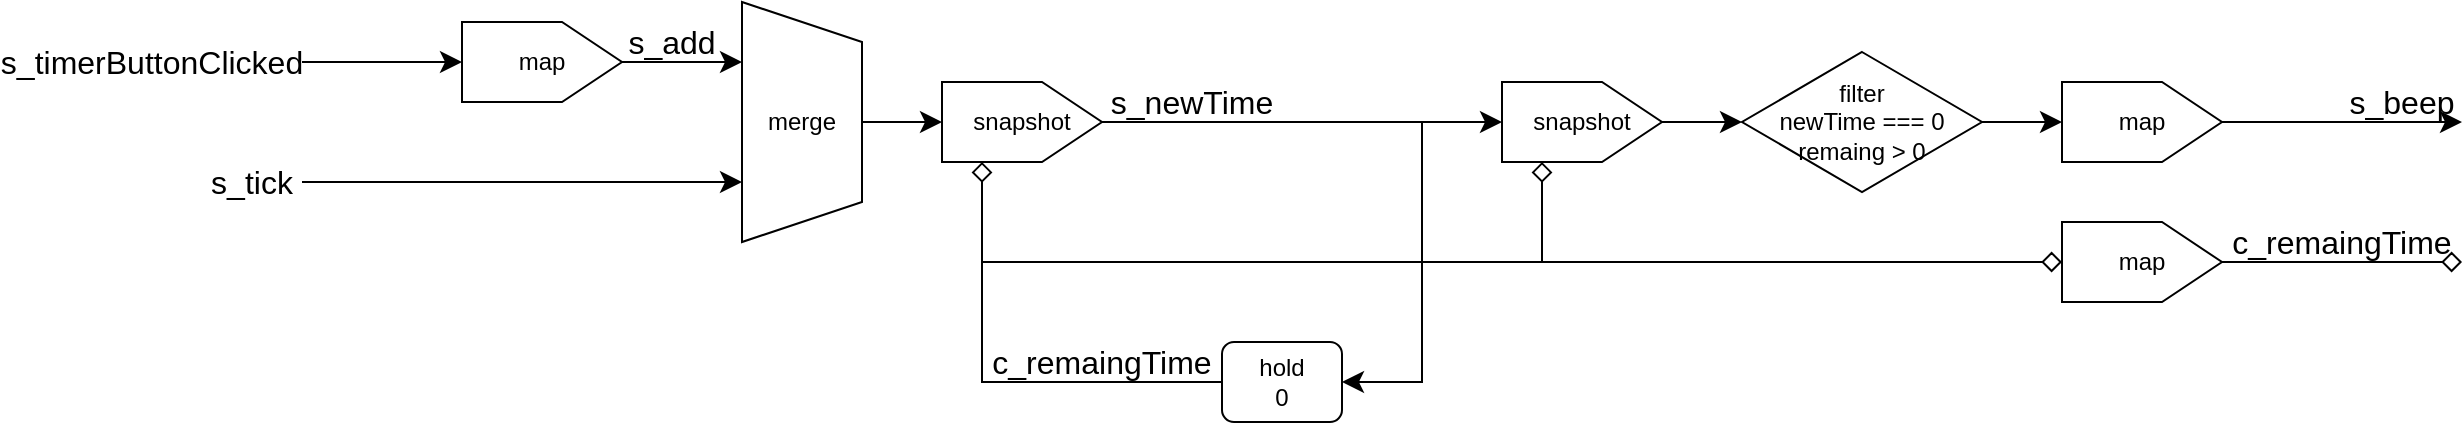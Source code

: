 <mxfile version="24.7.7">
  <diagram name="ページ1" id="rdPiQkZG8qqKdzL-sWE9">
    <mxGraphModel dx="1991" dy="783" grid="1" gridSize="10" guides="1" tooltips="1" connect="1" arrows="1" fold="1" page="0" pageScale="1" pageWidth="827" pageHeight="1169" math="0" shadow="0">
      <root>
        <mxCell id="0" />
        <mxCell id="1" parent="0" />
        <mxCell id="na1GcMEUGRaOm5ql-4mH-4" style="edgeStyle=none;curved=1;rounded=0;orthogonalLoop=1;jettySize=auto;html=1;entryX=0.5;entryY=0;entryDx=0;entryDy=0;fontSize=12;startSize=8;endSize=8;" edge="1" parent="1" source="na1GcMEUGRaOm5ql-4mH-1" target="na1GcMEUGRaOm5ql-4mH-3">
          <mxGeometry relative="1" as="geometry" />
        </mxCell>
        <mxCell id="na1GcMEUGRaOm5ql-4mH-1" value="s_timerButtonClicked" style="text;html=1;align=center;verticalAlign=middle;whiteSpace=wrap;rounded=0;fontSize=16;" vertex="1" parent="1">
          <mxGeometry x="-110" y="70" width="150" height="20" as="geometry" />
        </mxCell>
        <mxCell id="na1GcMEUGRaOm5ql-4mH-8" style="edgeStyle=none;curved=1;rounded=0;orthogonalLoop=1;jettySize=auto;html=1;entryX=0.75;entryY=1;entryDx=0;entryDy=0;fontSize=12;startSize=8;endSize=8;" edge="1" parent="1" source="na1GcMEUGRaOm5ql-4mH-2" target="na1GcMEUGRaOm5ql-4mH-5">
          <mxGeometry relative="1" as="geometry" />
        </mxCell>
        <mxCell id="na1GcMEUGRaOm5ql-4mH-2" value="s_tick" style="text;html=1;align=center;verticalAlign=middle;whiteSpace=wrap;rounded=0;fontSize=16;" vertex="1" parent="1">
          <mxGeometry x="-10" y="130" width="50" height="20" as="geometry" />
        </mxCell>
        <mxCell id="na1GcMEUGRaOm5ql-4mH-6" style="edgeStyle=none;curved=1;rounded=0;orthogonalLoop=1;jettySize=auto;html=1;exitX=0.5;exitY=1;exitDx=0;exitDy=0;fontSize=12;startSize=8;endSize=8;entryX=0.25;entryY=1;entryDx=0;entryDy=0;" edge="1" parent="1" source="na1GcMEUGRaOm5ql-4mH-3" target="na1GcMEUGRaOm5ql-4mH-5">
          <mxGeometry relative="1" as="geometry">
            <mxPoint x="280" y="80" as="targetPoint" />
          </mxGeometry>
        </mxCell>
        <mxCell id="na1GcMEUGRaOm5ql-4mH-3" value="map" style="shape=offPageConnector;whiteSpace=wrap;html=1;direction=north;" vertex="1" parent="1">
          <mxGeometry x="120" y="60" width="80" height="40" as="geometry" />
        </mxCell>
        <mxCell id="na1GcMEUGRaOm5ql-4mH-10" style="edgeStyle=none;curved=1;rounded=0;orthogonalLoop=1;jettySize=auto;html=1;exitX=0.5;exitY=0;exitDx=0;exitDy=0;entryX=0.5;entryY=0;entryDx=0;entryDy=0;fontSize=12;startSize=8;endSize=8;" edge="1" parent="1" source="na1GcMEUGRaOm5ql-4mH-5" target="na1GcMEUGRaOm5ql-4mH-9">
          <mxGeometry relative="1" as="geometry" />
        </mxCell>
        <mxCell id="na1GcMEUGRaOm5ql-4mH-5" value="merge" style="shape=trapezoid;perimeter=trapezoidPerimeter;whiteSpace=wrap;html=1;fixedSize=1;direction=south;" vertex="1" parent="1">
          <mxGeometry x="260" y="50" width="60" height="120" as="geometry" />
        </mxCell>
        <mxCell id="na1GcMEUGRaOm5ql-4mH-7" value="s_add" style="text;html=1;align=center;verticalAlign=middle;whiteSpace=wrap;rounded=0;fontSize=16;" vertex="1" parent="1">
          <mxGeometry x="200" y="60" width="50" height="20" as="geometry" />
        </mxCell>
        <mxCell id="na1GcMEUGRaOm5ql-4mH-9" value="snapshot" style="shape=offPageConnector;whiteSpace=wrap;html=1;direction=north;" vertex="1" parent="1">
          <mxGeometry x="360" y="90" width="80" height="40" as="geometry" />
        </mxCell>
        <mxCell id="na1GcMEUGRaOm5ql-4mH-12" value="s_newTime" style="text;html=1;align=center;verticalAlign=middle;whiteSpace=wrap;rounded=0;fontSize=16;" vertex="1" parent="1">
          <mxGeometry x="440" y="90" width="90" height="20" as="geometry" />
        </mxCell>
        <mxCell id="na1GcMEUGRaOm5ql-4mH-14" style="edgeStyle=none;curved=0;rounded=0;orthogonalLoop=1;jettySize=auto;html=1;fontSize=12;startSize=8;endSize=8;entryX=1;entryY=0.5;entryDx=0;entryDy=0;" edge="1" parent="1" target="na1GcMEUGRaOm5ql-4mH-15">
          <mxGeometry relative="1" as="geometry">
            <mxPoint x="660" y="110" as="targetPoint" />
            <mxPoint x="560" y="110" as="sourcePoint" />
            <Array as="points">
              <mxPoint x="600" y="110" />
              <mxPoint x="600" y="240" />
            </Array>
          </mxGeometry>
        </mxCell>
        <mxCell id="na1GcMEUGRaOm5ql-4mH-24" style="edgeStyle=none;curved=1;rounded=0;orthogonalLoop=1;jettySize=auto;html=1;entryX=0.5;entryY=0;entryDx=0;entryDy=0;fontSize=12;startSize=8;endSize=8;exitX=0.5;exitY=1;exitDx=0;exitDy=0;" edge="1" parent="1" source="na1GcMEUGRaOm5ql-4mH-9" target="na1GcMEUGRaOm5ql-4mH-23">
          <mxGeometry relative="1" as="geometry">
            <mxPoint x="560" y="110" as="sourcePoint" />
          </mxGeometry>
        </mxCell>
        <mxCell id="na1GcMEUGRaOm5ql-4mH-21" style="edgeStyle=none;curved=0;rounded=0;orthogonalLoop=1;jettySize=auto;html=1;exitX=0;exitY=0.5;exitDx=0;exitDy=0;entryX=0;entryY=0.25;entryDx=0;entryDy=0;fontSize=12;startSize=8;endSize=8;endArrow=diamond;endFill=0;" edge="1" parent="1" source="na1GcMEUGRaOm5ql-4mH-15" target="na1GcMEUGRaOm5ql-4mH-9">
          <mxGeometry relative="1" as="geometry">
            <Array as="points">
              <mxPoint x="380" y="240" />
            </Array>
          </mxGeometry>
        </mxCell>
        <mxCell id="na1GcMEUGRaOm5ql-4mH-25" style="edgeStyle=none;curved=0;rounded=0;orthogonalLoop=1;jettySize=auto;html=1;exitX=0;exitY=0.5;exitDx=0;exitDy=0;entryX=0;entryY=0.25;entryDx=0;entryDy=0;fontSize=12;startSize=8;endSize=8;endArrow=diamond;endFill=0;" edge="1" parent="1" source="na1GcMEUGRaOm5ql-4mH-15" target="na1GcMEUGRaOm5ql-4mH-23">
          <mxGeometry relative="1" as="geometry">
            <Array as="points">
              <mxPoint x="380" y="240" />
              <mxPoint x="380" y="180" />
              <mxPoint x="660" y="180" />
            </Array>
          </mxGeometry>
        </mxCell>
        <mxCell id="na1GcMEUGRaOm5ql-4mH-33" style="edgeStyle=none;curved=0;rounded=0;orthogonalLoop=1;jettySize=auto;html=1;exitX=0;exitY=0.5;exitDx=0;exitDy=0;fontSize=12;startSize=8;endSize=8;endArrow=diamond;endFill=0;entryX=0.5;entryY=0;entryDx=0;entryDy=0;" edge="1" parent="1" source="na1GcMEUGRaOm5ql-4mH-15" target="na1GcMEUGRaOm5ql-4mH-35">
          <mxGeometry relative="1" as="geometry">
            <mxPoint x="920" y="180" as="targetPoint" />
            <Array as="points">
              <mxPoint x="380" y="240" />
              <mxPoint x="380" y="180" />
            </Array>
          </mxGeometry>
        </mxCell>
        <mxCell id="na1GcMEUGRaOm5ql-4mH-15" value="hold&lt;div&gt;0&lt;/div&gt;" style="rounded=1;whiteSpace=wrap;html=1;" vertex="1" parent="1">
          <mxGeometry x="500" y="220" width="60" height="40" as="geometry" />
        </mxCell>
        <mxCell id="na1GcMEUGRaOm5ql-4mH-22" value="c_remaingTime" style="text;html=1;align=center;verticalAlign=middle;whiteSpace=wrap;rounded=0;fontSize=16;" vertex="1" parent="1">
          <mxGeometry x="380" y="220" width="120" height="20" as="geometry" />
        </mxCell>
        <mxCell id="na1GcMEUGRaOm5ql-4mH-28" style="edgeStyle=none;curved=1;rounded=0;orthogonalLoop=1;jettySize=auto;html=1;entryX=0;entryY=0.5;entryDx=0;entryDy=0;fontSize=12;startSize=8;endSize=8;" edge="1" parent="1" source="na1GcMEUGRaOm5ql-4mH-23" target="na1GcMEUGRaOm5ql-4mH-27">
          <mxGeometry relative="1" as="geometry" />
        </mxCell>
        <mxCell id="na1GcMEUGRaOm5ql-4mH-23" value="snapshot" style="shape=offPageConnector;whiteSpace=wrap;html=1;direction=north;" vertex="1" parent="1">
          <mxGeometry x="640" y="90" width="80" height="40" as="geometry" />
        </mxCell>
        <mxCell id="na1GcMEUGRaOm5ql-4mH-30" style="edgeStyle=none;curved=1;rounded=0;orthogonalLoop=1;jettySize=auto;html=1;entryX=0.5;entryY=0;entryDx=0;entryDy=0;fontSize=12;startSize=8;endSize=8;" edge="1" parent="1" source="na1GcMEUGRaOm5ql-4mH-27" target="na1GcMEUGRaOm5ql-4mH-29">
          <mxGeometry relative="1" as="geometry" />
        </mxCell>
        <mxCell id="na1GcMEUGRaOm5ql-4mH-27" value="filter&lt;div&gt;newTime === 0&lt;/div&gt;&lt;div&gt;remaing &amp;gt; 0&lt;/div&gt;" style="rhombus;whiteSpace=wrap;html=1;" vertex="1" parent="1">
          <mxGeometry x="760" y="75" width="120" height="70" as="geometry" />
        </mxCell>
        <mxCell id="na1GcMEUGRaOm5ql-4mH-31" style="edgeStyle=none;curved=1;rounded=0;orthogonalLoop=1;jettySize=auto;html=1;fontSize=12;startSize=8;endSize=8;" edge="1" parent="1" source="na1GcMEUGRaOm5ql-4mH-29">
          <mxGeometry relative="1" as="geometry">
            <mxPoint x="1120" y="110" as="targetPoint" />
          </mxGeometry>
        </mxCell>
        <mxCell id="na1GcMEUGRaOm5ql-4mH-29" value="map" style="shape=offPageConnector;whiteSpace=wrap;html=1;direction=north;" vertex="1" parent="1">
          <mxGeometry x="920" y="90" width="80" height="40" as="geometry" />
        </mxCell>
        <mxCell id="na1GcMEUGRaOm5ql-4mH-32" value="s_beep" style="text;html=1;align=center;verticalAlign=middle;whiteSpace=wrap;rounded=0;fontSize=16;" vertex="1" parent="1">
          <mxGeometry x="1060" y="90" width="60" height="20" as="geometry" />
        </mxCell>
        <mxCell id="na1GcMEUGRaOm5ql-4mH-34" value="c_remaingTime" style="text;html=1;align=center;verticalAlign=middle;whiteSpace=wrap;rounded=0;fontSize=16;" vertex="1" parent="1">
          <mxGeometry x="1000" y="160" width="120" height="20" as="geometry" />
        </mxCell>
        <mxCell id="na1GcMEUGRaOm5ql-4mH-36" style="edgeStyle=none;curved=1;rounded=0;orthogonalLoop=1;jettySize=auto;html=1;exitX=0.5;exitY=1;exitDx=0;exitDy=0;fontSize=12;startSize=8;endSize=8;endArrow=diamond;endFill=0;" edge="1" parent="1" source="na1GcMEUGRaOm5ql-4mH-35">
          <mxGeometry relative="1" as="geometry">
            <mxPoint x="1120" y="180" as="targetPoint" />
          </mxGeometry>
        </mxCell>
        <mxCell id="na1GcMEUGRaOm5ql-4mH-35" value="map" style="shape=offPageConnector;whiteSpace=wrap;html=1;direction=north;" vertex="1" parent="1">
          <mxGeometry x="920" y="160" width="80" height="40" as="geometry" />
        </mxCell>
      </root>
    </mxGraphModel>
  </diagram>
</mxfile>
